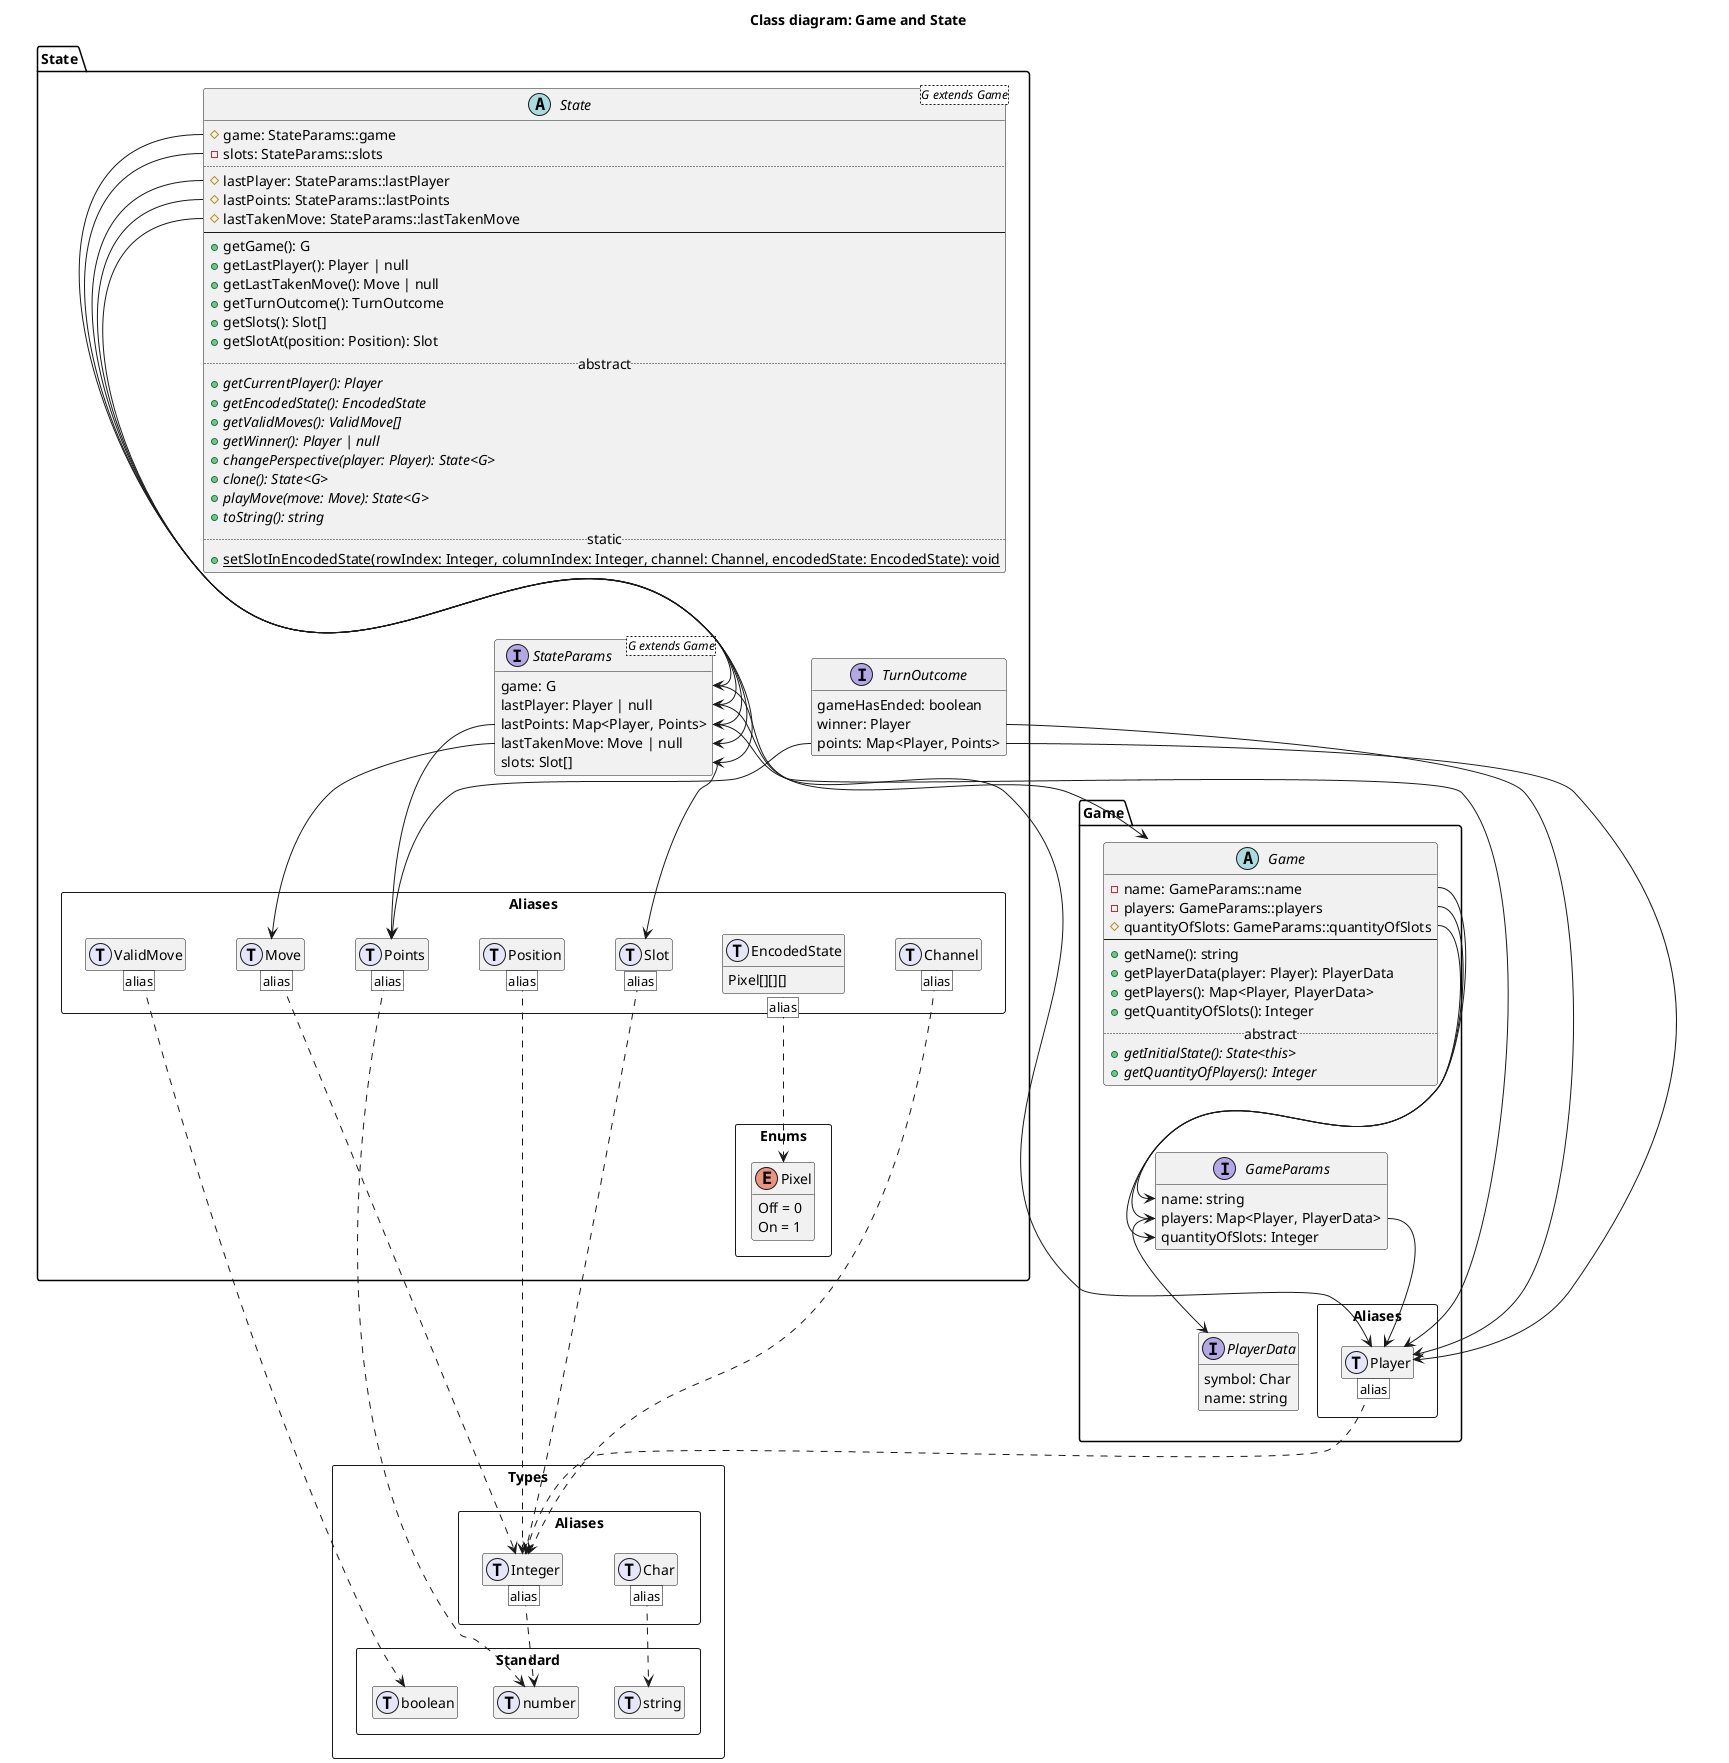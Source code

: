 @startuml class_diagram_game_state
title Class diagram: Game and State

hide empty members

!function $type($a)
!return "struct " + $a + " << (T,lavender) >>"
!endfunction
!$G = "<G extends Game>"

package Types << rectangle >> {

  package Standard << rectangle >>{
    $type(number)
    $type(string)
    $type(boolean)
  }

  package Aliases << rectangle >> {

    $type(Integer)
    Integer [alias] ..> number

    $type(Char)
    Char [alias] ..> string

  }

}

package game_package as "Game" {

  package Aliases << rectangle >> {

    $type(Player)
    Player [alias] ..> Integer

  }

  interface PlayerData {
    symbol: Char
    name: string
  }

  interface GameParams {
    name: string
    players: Map<Player, PlayerData>
    quantityOfSlots: Integer
  }
  GameParams::players --> Player
  GameParams::players --> PlayerData

  abstract class Game {
    - name: GameParams::name
    - players: GameParams::players
    # quantityOfSlots: GameParams::quantityOfSlots
    --
    + getName(): string
    + getPlayerData(player: Player): PlayerData
    + getPlayers(): Map<Player, PlayerData>
    + getQuantityOfSlots(): Integer
    .. abstract ..
    + {abstract} getInitialState(): State<this>
    + {abstract} getQuantityOfPlayers(): Integer
  }
  Game::name --> GameParams::name
  Game::players --> GameParams::players
  Game::quantityOfSlots --> GameParams::quantityOfSlots
  
}

package state_package as "State" {

  package Enums << rectangle >> {
    
    enum Pixel {
      Off = 0
      On = 1
    }

  }

  package Aliases <<rectangle >> {

    $type(Channel)
    Channel [alias] ..> Integer

    $type(Move) 
    Move [alias] ..> Integer

    $type(EncodedState) {
      Pixel[][][]
    }
    EncodedState::Pixel [alias] ..> Pixel

    $type(Points)
    Points [alias] ..> number

    $type(Position)
    Position [alias] ..> Integer

    $type(Slot)
    Slot [alias] ..> Integer

    $type(ValidMove)
    ValidMove [alias] ..> boolean

  }

  interface TurnOutcome {
    gameHasEnded: boolean
    winner: Player
    points: Map<Player, Points>
  }
  TurnOutcome::winner --> Player
  TurnOutcome::points --> Player
  TurnOutcome::points --> Points

  interface StateParams $G {
    game: G
    lastPlayer: Player | null
    lastPoints: Map<Player, Points>
    lastTakenMove: Move | null
    slots: Slot[]
  }
  StateParams::game --> Game
  StateParams::lastPlayer --> Player
  StateParams::lastPoints --> Player
  StateParams::lastPoints --> Points
  StateParams::lastTakenMove --> Move
  StateParams::slots --> Slot

  abstract class State $G {
    # game: StateParams::game
    - slots: StateParams::slots
    ..
    # lastPlayer: StateParams::lastPlayer
    # lastPoints: StateParams::lastPoints
    # lastTakenMove: StateParams::lastTakenMove
    --
    + getGame(): G
    + getLastPlayer(): Player | null
    + getLastTakenMove(): Move | null
    + getTurnOutcome(): TurnOutcome
    + getSlots(): Slot[]
    + getSlotAt(position: Position): Slot
    .. abstract ..
    + {abstract} getCurrentPlayer(): Player
    + {abstract} getEncodedState(): EncodedState
    + {abstract} getValidMoves(): ValidMove[]
    + {abstract} getWinner(): Player | null
    + {abstract} changePerspective(player: Player): State<G>
    + {abstract} clone(): State<G>
    + {abstract} playMove(move: Move): State<G>
    + {abstract} toString(): string
    .. static ..
    + {static} setSlotInEncodedState(rowIndex: Integer, columnIndex: Integer, channel: Channel, encodedState: EncodedState): void
  }
  State::game --> StateParams::game
  State::slots --> StateParams::slots
  State::lastPlayer --> StateParams::lastPlayer
  State::lastPoints --> StateParams::lastPoints
  State::lastTakenMove --> StateParams::lastTakenMove

}

@enduml
